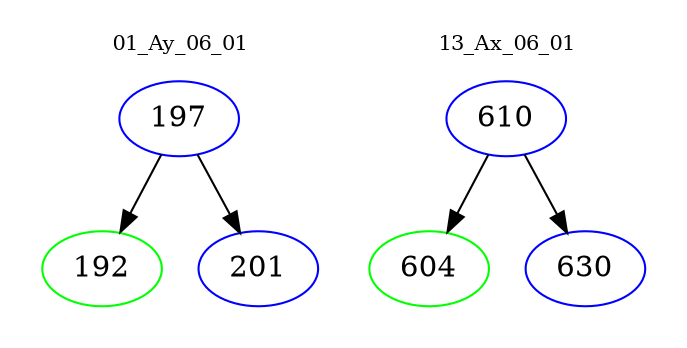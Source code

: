 digraph{
subgraph cluster_0 {
color = white
label = "01_Ay_06_01";
fontsize=10;
T0_197 [label="197", color="blue"]
T0_197 -> T0_192 [color="black"]
T0_192 [label="192", color="green"]
T0_197 -> T0_201 [color="black"]
T0_201 [label="201", color="blue"]
}
subgraph cluster_1 {
color = white
label = "13_Ax_06_01";
fontsize=10;
T1_610 [label="610", color="blue"]
T1_610 -> T1_604 [color="black"]
T1_604 [label="604", color="green"]
T1_610 -> T1_630 [color="black"]
T1_630 [label="630", color="blue"]
}
}
